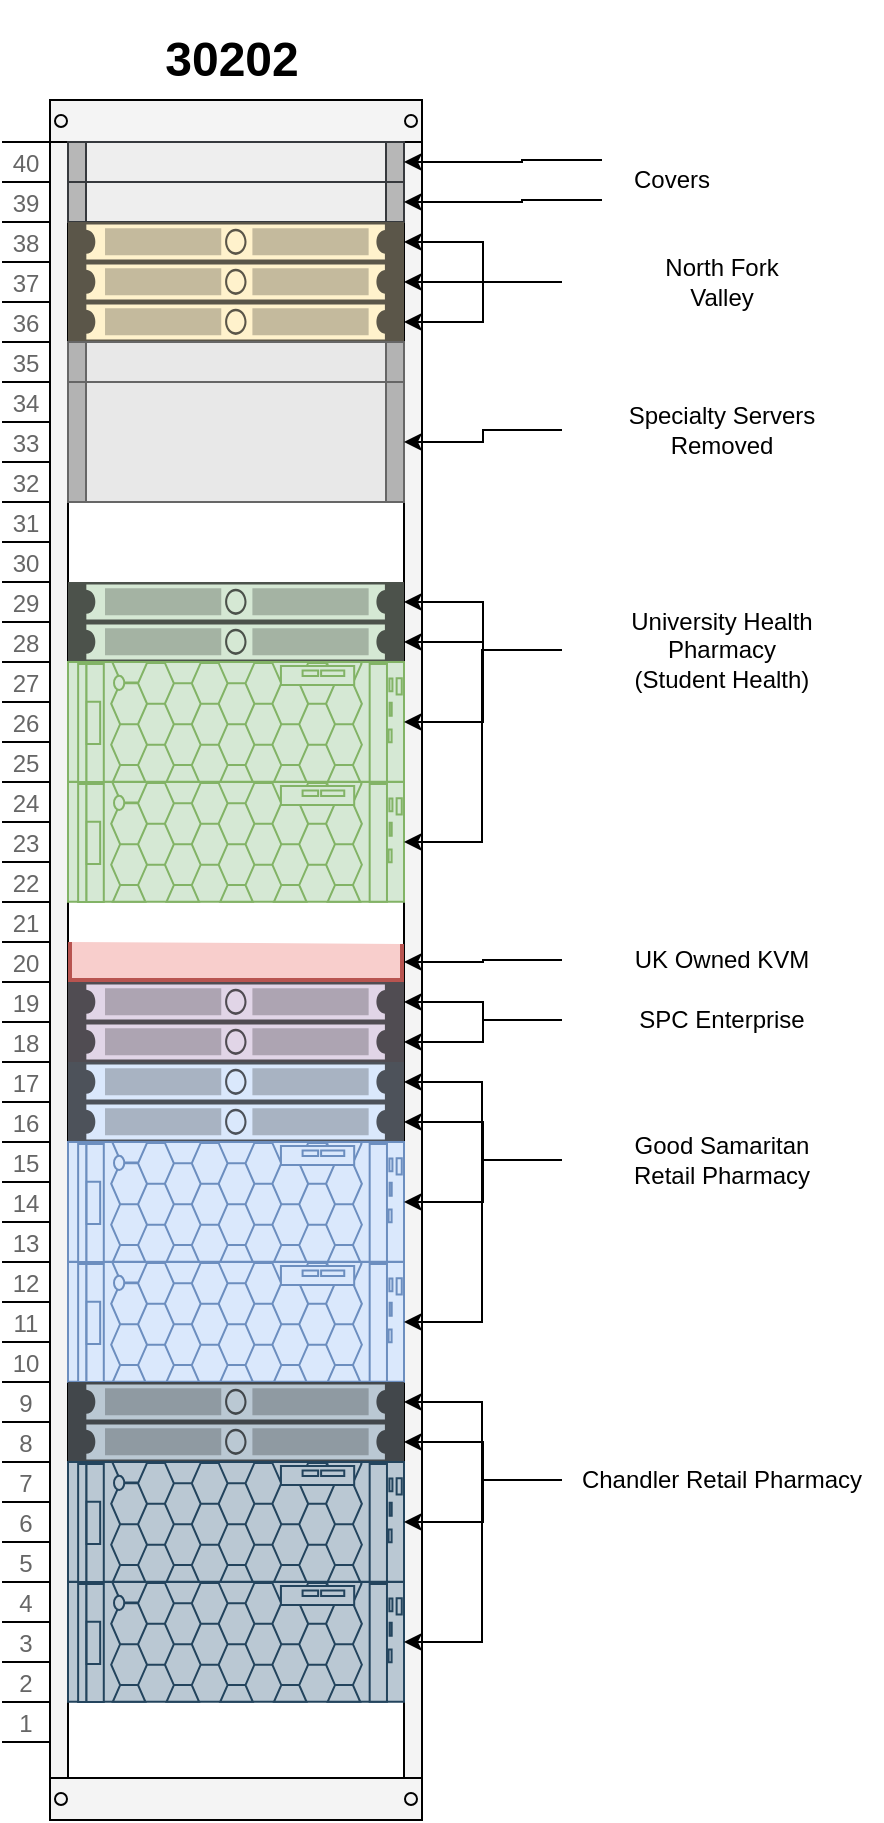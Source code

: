 <mxfile version="14.5.0" type="github">
  <diagram id="QcT4WYxxXB78vr11Nmpd" name="Page-1">
    <mxGraphModel dx="1412" dy="823" grid="1" gridSize="10" guides="1" tooltips="1" connect="1" arrows="1" fold="1" page="1" pageScale="1" pageWidth="850" pageHeight="1100" math="0" shadow="0">
      <root>
        <mxCell id="0" />
        <mxCell id="1" parent="0" />
        <mxCell id="riQT43mBiRyMyCIj4UrK-2" value="" style="html=1;verticalLabelPosition=bottom;labelBackgroundColor=#ffffff;verticalAlign=top;outlineConnect=0;shadow=0;dashed=0;shape=mxgraph.rackGeneral.container;fillColor2=#f4f4f4;container=1;collapsible=0;childLayout=rack;allowGaps=1;marginLeft=33;marginRight=9;marginTop=21;marginBottom=22;textColor=#666666;numDisp=ascend;" vertex="1" parent="1">
          <mxGeometry x="320" y="90" width="210" height="860" as="geometry" />
        </mxCell>
        <mxCell id="riQT43mBiRyMyCIj4UrK-3" value="" style="html=1;labelPosition=right;align=left;spacingLeft=15;shadow=0;dashed=0;outlineConnect=0;shape=mxgraph.rackGeneral.plate;fillColor=#eeeeee;strokeColor=#36393d;" vertex="1" parent="riQT43mBiRyMyCIj4UrK-2">
          <mxGeometry x="33" y="41" width="168" height="20" as="geometry" />
        </mxCell>
        <mxCell id="riQT43mBiRyMyCIj4UrK-27" value="" style="html=1;labelPosition=right;align=left;spacingLeft=15;shadow=0;dashed=0;outlineConnect=0;shape=mxgraph.rackGeneral.plate;fillColor=#eeeeee;strokeColor=#36393d;" vertex="1" parent="riQT43mBiRyMyCIj4UrK-2">
          <mxGeometry x="33" y="21" width="168" height="20" as="geometry" />
        </mxCell>
        <mxCell id="riQT43mBiRyMyCIj4UrK-4" value="" style="strokeColor=#d6b656;html=1;labelPosition=right;align=left;spacingLeft=15;shadow=0;dashed=0;outlineConnect=0;shape=mxgraph.rack.general.1u_rack_server;fillColor=#fff2cc;" vertex="1" parent="riQT43mBiRyMyCIj4UrK-2">
          <mxGeometry x="33" y="61" width="168" height="20" as="geometry" />
        </mxCell>
        <mxCell id="riQT43mBiRyMyCIj4UrK-5" value="" style="strokeColor=#d6b656;html=1;labelPosition=right;align=left;spacingLeft=15;shadow=0;dashed=0;outlineConnect=0;shape=mxgraph.rack.general.1u_rack_server;fillColor=#fff2cc;" vertex="1" parent="riQT43mBiRyMyCIj4UrK-2">
          <mxGeometry x="33" y="81" width="168" height="20" as="geometry" />
        </mxCell>
        <mxCell id="riQT43mBiRyMyCIj4UrK-6" value="" style="strokeColor=#d6b656;html=1;labelPosition=right;align=left;spacingLeft=15;shadow=0;dashed=0;outlineConnect=0;shape=mxgraph.rack.general.1u_rack_server;fillColor=#fff2cc;" vertex="1" parent="riQT43mBiRyMyCIj4UrK-2">
          <mxGeometry x="33" y="101" width="168" height="20" as="geometry" />
        </mxCell>
        <mxCell id="riQT43mBiRyMyCIj4UrK-7" value="" style="strokeColor=#666666;html=1;labelPosition=right;align=left;spacingLeft=15;shadow=0;dashed=0;outlineConnect=0;shape=mxgraph.rackGeneral.plate;fillColor=#e8e8e8;" vertex="1" parent="riQT43mBiRyMyCIj4UrK-2">
          <mxGeometry x="33" y="121" width="168" height="20" as="geometry" />
        </mxCell>
        <mxCell id="riQT43mBiRyMyCIj4UrK-8" value="" style="strokeColor=#666666;html=1;labelPosition=right;align=left;spacingLeft=15;shadow=0;dashed=0;outlineConnect=0;shape=mxgraph.rackGeneral.plate;fillColor=#e8e8e8;" vertex="1" parent="riQT43mBiRyMyCIj4UrK-2">
          <mxGeometry x="33" y="141" width="168" height="60" as="geometry" />
        </mxCell>
        <mxCell id="riQT43mBiRyMyCIj4UrK-10" value="" style="strokeColor=#82b366;html=1;labelPosition=right;align=left;spacingLeft=15;shadow=0;dashed=0;outlineConnect=0;shape=mxgraph.rack.general.1u_rack_server;fillColor=#d5e8d4;" vertex="1" parent="riQT43mBiRyMyCIj4UrK-2">
          <mxGeometry x="33" y="241" width="168" height="20" as="geometry" />
        </mxCell>
        <mxCell id="riQT43mBiRyMyCIj4UrK-9" value="" style="strokeColor=#82b366;html=1;labelPosition=right;align=left;spacingLeft=15;shadow=0;dashed=0;outlineConnect=0;shape=mxgraph.rack.general.1u_rack_server;fillColor=#d5e8d4;" vertex="1" parent="riQT43mBiRyMyCIj4UrK-2">
          <mxGeometry x="33" y="261" width="168" height="20" as="geometry" />
        </mxCell>
        <mxCell id="riQT43mBiRyMyCIj4UrK-15" value="" style="strokeColor=#82b366;html=1;labelPosition=right;align=left;spacingLeft=15;shadow=0;dashed=0;outlineConnect=0;shape=mxgraph.rack.dell.poweredge_r940;fillColor=#d5e8d4;" vertex="1" parent="riQT43mBiRyMyCIj4UrK-2">
          <mxGeometry x="33" y="281" width="168" height="60" as="geometry" />
        </mxCell>
        <mxCell id="riQT43mBiRyMyCIj4UrK-16" value="" style="strokeColor=#82b366;html=1;labelPosition=right;align=left;spacingLeft=15;shadow=0;dashed=0;outlineConnect=0;shape=mxgraph.rack.dell.poweredge_r940;fillColor=#d5e8d4;" vertex="1" parent="riQT43mBiRyMyCIj4UrK-2">
          <mxGeometry x="33" y="341" width="168" height="60" as="geometry" />
        </mxCell>
        <mxCell id="riQT43mBiRyMyCIj4UrK-13" value="" style="strokeColor=#b85450;html=1;labelPosition=right;align=left;spacingLeft=15;shadow=0;dashed=0;outlineConnect=0;shape=mxgraph.rackGeneral.shelf;container=1;collapsible=0;fillColor=#f8cecc;" vertex="1" parent="riQT43mBiRyMyCIj4UrK-2">
          <mxGeometry x="33" y="421" width="168" height="20" as="geometry" />
        </mxCell>
        <mxCell id="riQT43mBiRyMyCIj4UrK-19" value="" style="strokeColor=#9673a6;html=1;labelPosition=right;align=left;spacingLeft=15;shadow=0;dashed=0;outlineConnect=0;shape=mxgraph.rack.general.1u_rack_server;fillColor=#e1d5e7;" vertex="1" parent="riQT43mBiRyMyCIj4UrK-2">
          <mxGeometry x="33" y="441" width="168" height="20" as="geometry" />
        </mxCell>
        <mxCell id="riQT43mBiRyMyCIj4UrK-17" value="" style="strokeColor=#9673a6;html=1;labelPosition=right;align=left;spacingLeft=15;shadow=0;dashed=0;outlineConnect=0;shape=mxgraph.rack.general.1u_rack_server;fillColor=#e1d5e7;" vertex="1" parent="riQT43mBiRyMyCIj4UrK-2">
          <mxGeometry x="33" y="461" width="168" height="20" as="geometry" />
        </mxCell>
        <mxCell id="riQT43mBiRyMyCIj4UrK-18" value="" style="strokeColor=#6c8ebf;html=1;labelPosition=right;align=left;spacingLeft=15;shadow=0;dashed=0;outlineConnect=0;shape=mxgraph.rack.general.1u_rack_server;fillColor=#dae8fc;" vertex="1" parent="riQT43mBiRyMyCIj4UrK-2">
          <mxGeometry x="33" y="481" width="168" height="20" as="geometry" />
        </mxCell>
        <mxCell id="riQT43mBiRyMyCIj4UrK-20" value="" style="strokeColor=#6c8ebf;html=1;labelPosition=right;align=left;spacingLeft=15;shadow=0;dashed=0;outlineConnect=0;shape=mxgraph.rack.general.1u_rack_server;fillColor=#dae8fc;" vertex="1" parent="riQT43mBiRyMyCIj4UrK-2">
          <mxGeometry x="33" y="501" width="168" height="20" as="geometry" />
        </mxCell>
        <mxCell id="riQT43mBiRyMyCIj4UrK-22" value="" style="strokeColor=#6c8ebf;html=1;labelPosition=right;align=left;spacingLeft=15;shadow=0;dashed=0;outlineConnect=0;shape=mxgraph.rack.dell.poweredge_r940;fillColor=#dae8fc;" vertex="1" parent="riQT43mBiRyMyCIj4UrK-2">
          <mxGeometry x="33" y="521" width="168" height="60" as="geometry" />
        </mxCell>
        <mxCell id="riQT43mBiRyMyCIj4UrK-21" value="" style="strokeColor=#6c8ebf;html=1;labelPosition=right;align=left;spacingLeft=15;shadow=0;dashed=0;outlineConnect=0;shape=mxgraph.rack.dell.poweredge_r940;fillColor=#dae8fc;" vertex="1" parent="riQT43mBiRyMyCIj4UrK-2">
          <mxGeometry x="33" y="581" width="168" height="60" as="geometry" />
        </mxCell>
        <mxCell id="riQT43mBiRyMyCIj4UrK-23" value="" style="strokeColor=#23445d;html=1;labelPosition=right;align=left;spacingLeft=15;shadow=0;dashed=0;outlineConnect=0;shape=mxgraph.rack.general.1u_rack_server;fillColor=#bac8d3;" vertex="1" parent="riQT43mBiRyMyCIj4UrK-2">
          <mxGeometry x="33" y="641" width="168" height="20" as="geometry" />
        </mxCell>
        <mxCell id="riQT43mBiRyMyCIj4UrK-24" value="" style="strokeColor=#23445d;html=1;labelPosition=right;align=left;spacingLeft=15;shadow=0;dashed=0;outlineConnect=0;shape=mxgraph.rack.general.1u_rack_server;fillColor=#bac8d3;" vertex="1" parent="riQT43mBiRyMyCIj4UrK-2">
          <mxGeometry x="33" y="661" width="168" height="20" as="geometry" />
        </mxCell>
        <mxCell id="riQT43mBiRyMyCIj4UrK-25" value="" style="strokeColor=#23445d;html=1;labelPosition=right;align=left;spacingLeft=15;shadow=0;dashed=0;outlineConnect=0;shape=mxgraph.rack.dell.poweredge_r940;fillColor=#bac8d3;" vertex="1" parent="riQT43mBiRyMyCIj4UrK-2">
          <mxGeometry x="33" y="681" width="168" height="60" as="geometry" />
        </mxCell>
        <mxCell id="riQT43mBiRyMyCIj4UrK-26" value="" style="strokeColor=#23445d;html=1;labelPosition=right;align=left;spacingLeft=15;shadow=0;dashed=0;outlineConnect=0;shape=mxgraph.rack.dell.poweredge_r940;fillColor=#bac8d3;" vertex="1" parent="riQT43mBiRyMyCIj4UrK-2">
          <mxGeometry x="33" y="741" width="168" height="60" as="geometry" />
        </mxCell>
        <mxCell id="riQT43mBiRyMyCIj4UrK-28" value="&lt;h1&gt;30202&lt;/h1&gt;&lt;p&gt;&lt;br&gt;&lt;/p&gt;" style="text;html=1;strokeColor=none;fillColor=none;spacing=5;spacingTop=-20;whiteSpace=wrap;overflow=hidden;rounded=0;align=center;" vertex="1" parent="1">
          <mxGeometry x="340" y="50" width="190" height="40" as="geometry" />
        </mxCell>
        <mxCell id="riQT43mBiRyMyCIj4UrK-33" style="edgeStyle=orthogonalEdgeStyle;rounded=0;orthogonalLoop=1;jettySize=auto;html=1;exitX=0;exitY=1;exitDx=0;exitDy=0;" edge="1" parent="1" source="riQT43mBiRyMyCIj4UrK-29" target="riQT43mBiRyMyCIj4UrK-3">
          <mxGeometry relative="1" as="geometry">
            <Array as="points">
              <mxPoint x="580" y="141" />
            </Array>
          </mxGeometry>
        </mxCell>
        <mxCell id="riQT43mBiRyMyCIj4UrK-35" style="edgeStyle=orthogonalEdgeStyle;rounded=0;orthogonalLoop=1;jettySize=auto;html=1;exitX=0;exitY=0;exitDx=0;exitDy=0;" edge="1" parent="1" source="riQT43mBiRyMyCIj4UrK-29" target="riQT43mBiRyMyCIj4UrK-27">
          <mxGeometry relative="1" as="geometry">
            <Array as="points">
              <mxPoint x="580" y="121" />
            </Array>
          </mxGeometry>
        </mxCell>
        <mxCell id="riQT43mBiRyMyCIj4UrK-29" value="Covers&lt;br&gt;" style="text;html=1;strokeColor=none;fillColor=none;align=center;verticalAlign=middle;whiteSpace=wrap;rounded=0;" vertex="1" parent="1">
          <mxGeometry x="620" y="120" width="70" height="20" as="geometry" />
        </mxCell>
        <mxCell id="riQT43mBiRyMyCIj4UrK-34" style="edgeStyle=orthogonalEdgeStyle;rounded=0;orthogonalLoop=1;jettySize=auto;html=1;" edge="1" parent="1" source="riQT43mBiRyMyCIj4UrK-30" target="riQT43mBiRyMyCIj4UrK-5">
          <mxGeometry relative="1" as="geometry" />
        </mxCell>
        <mxCell id="riQT43mBiRyMyCIj4UrK-48" style="edgeStyle=orthogonalEdgeStyle;rounded=0;orthogonalLoop=1;jettySize=auto;html=1;" edge="1" parent="1" source="riQT43mBiRyMyCIj4UrK-30" target="riQT43mBiRyMyCIj4UrK-4">
          <mxGeometry relative="1" as="geometry" />
        </mxCell>
        <mxCell id="riQT43mBiRyMyCIj4UrK-49" style="edgeStyle=orthogonalEdgeStyle;rounded=0;orthogonalLoop=1;jettySize=auto;html=1;" edge="1" parent="1" source="riQT43mBiRyMyCIj4UrK-30" target="riQT43mBiRyMyCIj4UrK-6">
          <mxGeometry relative="1" as="geometry" />
        </mxCell>
        <mxCell id="riQT43mBiRyMyCIj4UrK-30" value="North Fork&lt;br&gt;Valley" style="text;html=1;strokeColor=none;fillColor=none;align=center;verticalAlign=middle;whiteSpace=wrap;rounded=0;" vertex="1" parent="1">
          <mxGeometry x="600" y="156" width="160" height="50" as="geometry" />
        </mxCell>
        <mxCell id="riQT43mBiRyMyCIj4UrK-50" style="edgeStyle=orthogonalEdgeStyle;rounded=0;orthogonalLoop=1;jettySize=auto;html=1;" edge="1" parent="1" source="riQT43mBiRyMyCIj4UrK-39" target="riQT43mBiRyMyCIj4UrK-8">
          <mxGeometry relative="1" as="geometry" />
        </mxCell>
        <mxCell id="riQT43mBiRyMyCIj4UrK-39" value="Specialty Servers&lt;br&gt;Removed" style="text;html=1;strokeColor=none;fillColor=none;align=center;verticalAlign=middle;whiteSpace=wrap;rounded=0;" vertex="1" parent="1">
          <mxGeometry x="600" y="230" width="160" height="50" as="geometry" />
        </mxCell>
        <mxCell id="riQT43mBiRyMyCIj4UrK-51" style="edgeStyle=orthogonalEdgeStyle;rounded=0;orthogonalLoop=1;jettySize=auto;html=1;" edge="1" parent="1" source="riQT43mBiRyMyCIj4UrK-40" target="riQT43mBiRyMyCIj4UrK-9">
          <mxGeometry relative="1" as="geometry" />
        </mxCell>
        <mxCell id="riQT43mBiRyMyCIj4UrK-52" style="edgeStyle=orthogonalEdgeStyle;rounded=0;orthogonalLoop=1;jettySize=auto;html=1;" edge="1" parent="1" source="riQT43mBiRyMyCIj4UrK-40" target="riQT43mBiRyMyCIj4UrK-10">
          <mxGeometry relative="1" as="geometry" />
        </mxCell>
        <mxCell id="riQT43mBiRyMyCIj4UrK-53" style="edgeStyle=orthogonalEdgeStyle;rounded=0;orthogonalLoop=1;jettySize=auto;html=1;" edge="1" parent="1" source="riQT43mBiRyMyCIj4UrK-40" target="riQT43mBiRyMyCIj4UrK-15">
          <mxGeometry relative="1" as="geometry" />
        </mxCell>
        <mxCell id="riQT43mBiRyMyCIj4UrK-55" style="edgeStyle=orthogonalEdgeStyle;rounded=0;orthogonalLoop=1;jettySize=auto;html=1;" edge="1" parent="1" source="riQT43mBiRyMyCIj4UrK-40" target="riQT43mBiRyMyCIj4UrK-16">
          <mxGeometry relative="1" as="geometry">
            <Array as="points">
              <mxPoint x="560" y="365" />
              <mxPoint x="560" y="461" />
            </Array>
          </mxGeometry>
        </mxCell>
        <mxCell id="riQT43mBiRyMyCIj4UrK-40" value="University Health &lt;br&gt;Pharmacy&lt;br&gt;(Student Health)" style="text;html=1;strokeColor=none;fillColor=none;align=center;verticalAlign=middle;whiteSpace=wrap;rounded=0;" vertex="1" parent="1">
          <mxGeometry x="600" y="340" width="160" height="50" as="geometry" />
        </mxCell>
        <mxCell id="riQT43mBiRyMyCIj4UrK-45" style="edgeStyle=orthogonalEdgeStyle;rounded=0;orthogonalLoop=1;jettySize=auto;html=1;" edge="1" parent="1" source="riQT43mBiRyMyCIj4UrK-41" target="riQT43mBiRyMyCIj4UrK-13">
          <mxGeometry relative="1" as="geometry" />
        </mxCell>
        <mxCell id="riQT43mBiRyMyCIj4UrK-41" value="UK Owned KVM" style="text;html=1;strokeColor=none;fillColor=none;align=center;verticalAlign=middle;whiteSpace=wrap;rounded=0;" vertex="1" parent="1">
          <mxGeometry x="600" y="510" width="160" height="20" as="geometry" />
        </mxCell>
        <mxCell id="riQT43mBiRyMyCIj4UrK-46" style="edgeStyle=orthogonalEdgeStyle;rounded=0;orthogonalLoop=1;jettySize=auto;html=1;" edge="1" parent="1" source="riQT43mBiRyMyCIj4UrK-42" target="riQT43mBiRyMyCIj4UrK-19">
          <mxGeometry relative="1" as="geometry" />
        </mxCell>
        <mxCell id="riQT43mBiRyMyCIj4UrK-47" style="edgeStyle=orthogonalEdgeStyle;rounded=0;orthogonalLoop=1;jettySize=auto;html=1;" edge="1" parent="1" source="riQT43mBiRyMyCIj4UrK-42" target="riQT43mBiRyMyCIj4UrK-17">
          <mxGeometry relative="1" as="geometry" />
        </mxCell>
        <mxCell id="riQT43mBiRyMyCIj4UrK-42" value="SPC Enterprise" style="text;html=1;strokeColor=none;fillColor=none;align=center;verticalAlign=middle;whiteSpace=wrap;rounded=0;" vertex="1" parent="1">
          <mxGeometry x="600" y="540" width="160" height="20" as="geometry" />
        </mxCell>
        <mxCell id="riQT43mBiRyMyCIj4UrK-56" style="edgeStyle=orthogonalEdgeStyle;rounded=0;orthogonalLoop=1;jettySize=auto;html=1;" edge="1" parent="1" source="riQT43mBiRyMyCIj4UrK-43" target="riQT43mBiRyMyCIj4UrK-22">
          <mxGeometry relative="1" as="geometry" />
        </mxCell>
        <mxCell id="riQT43mBiRyMyCIj4UrK-57" style="edgeStyle=orthogonalEdgeStyle;rounded=0;orthogonalLoop=1;jettySize=auto;html=1;" edge="1" parent="1" source="riQT43mBiRyMyCIj4UrK-43" target="riQT43mBiRyMyCIj4UrK-20">
          <mxGeometry relative="1" as="geometry" />
        </mxCell>
        <mxCell id="riQT43mBiRyMyCIj4UrK-58" style="edgeStyle=orthogonalEdgeStyle;rounded=0;orthogonalLoop=1;jettySize=auto;html=1;" edge="1" parent="1" source="riQT43mBiRyMyCIj4UrK-43" target="riQT43mBiRyMyCIj4UrK-18">
          <mxGeometry relative="1" as="geometry">
            <Array as="points">
              <mxPoint x="560" y="620" />
              <mxPoint x="560" y="581" />
            </Array>
          </mxGeometry>
        </mxCell>
        <mxCell id="riQT43mBiRyMyCIj4UrK-61" style="edgeStyle=orthogonalEdgeStyle;rounded=0;orthogonalLoop=1;jettySize=auto;html=1;" edge="1" parent="1" source="riQT43mBiRyMyCIj4UrK-43" target="riQT43mBiRyMyCIj4UrK-21">
          <mxGeometry relative="1" as="geometry">
            <Array as="points">
              <mxPoint x="560" y="620" />
              <mxPoint x="560" y="701" />
            </Array>
          </mxGeometry>
        </mxCell>
        <mxCell id="riQT43mBiRyMyCIj4UrK-43" value="Good Samaritan&lt;br&gt;Retail Pharmacy" style="text;html=1;strokeColor=none;fillColor=none;align=center;verticalAlign=middle;whiteSpace=wrap;rounded=0;" vertex="1" parent="1">
          <mxGeometry x="600" y="610" width="160" height="20" as="geometry" />
        </mxCell>
        <mxCell id="riQT43mBiRyMyCIj4UrK-62" style="edgeStyle=orthogonalEdgeStyle;rounded=0;orthogonalLoop=1;jettySize=auto;html=1;" edge="1" parent="1" source="riQT43mBiRyMyCIj4UrK-44" target="riQT43mBiRyMyCIj4UrK-25">
          <mxGeometry relative="1" as="geometry" />
        </mxCell>
        <mxCell id="riQT43mBiRyMyCIj4UrK-63" style="edgeStyle=orthogonalEdgeStyle;rounded=0;orthogonalLoop=1;jettySize=auto;html=1;" edge="1" parent="1" source="riQT43mBiRyMyCIj4UrK-44" target="riQT43mBiRyMyCIj4UrK-24">
          <mxGeometry relative="1" as="geometry" />
        </mxCell>
        <mxCell id="riQT43mBiRyMyCIj4UrK-64" style="edgeStyle=orthogonalEdgeStyle;rounded=0;orthogonalLoop=1;jettySize=auto;html=1;" edge="1" parent="1" source="riQT43mBiRyMyCIj4UrK-44" target="riQT43mBiRyMyCIj4UrK-23">
          <mxGeometry relative="1" as="geometry">
            <Array as="points">
              <mxPoint x="560" y="780" />
              <mxPoint x="560" y="741" />
            </Array>
          </mxGeometry>
        </mxCell>
        <mxCell id="riQT43mBiRyMyCIj4UrK-66" style="edgeStyle=orthogonalEdgeStyle;rounded=0;orthogonalLoop=1;jettySize=auto;html=1;" edge="1" parent="1" source="riQT43mBiRyMyCIj4UrK-44" target="riQT43mBiRyMyCIj4UrK-26">
          <mxGeometry relative="1" as="geometry">
            <Array as="points">
              <mxPoint x="560" y="780" />
              <mxPoint x="560" y="861" />
            </Array>
          </mxGeometry>
        </mxCell>
        <mxCell id="riQT43mBiRyMyCIj4UrK-44" value="Chandler Retail Pharmacy" style="text;html=1;strokeColor=none;fillColor=none;align=center;verticalAlign=middle;whiteSpace=wrap;rounded=0;" vertex="1" parent="1">
          <mxGeometry x="600" y="770" width="160" height="20" as="geometry" />
        </mxCell>
      </root>
    </mxGraphModel>
  </diagram>
</mxfile>
